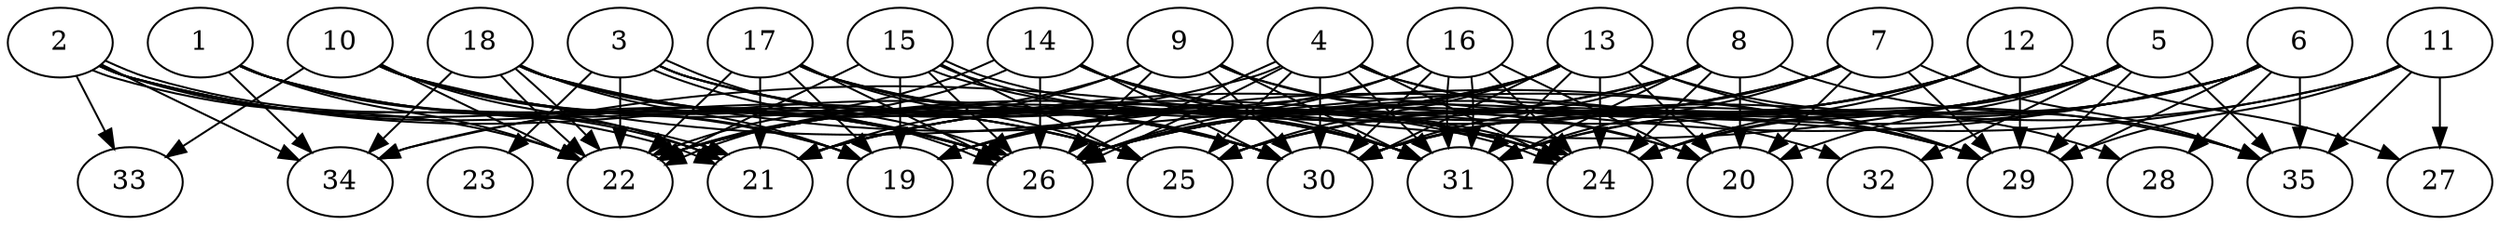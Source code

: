 // DAG automatically generated by daggen at Thu Oct  3 14:05:37 2019
// ./daggen --dot -n 35 --ccr 0.3 --fat 0.9 --regular 0.7 --density 0.9 --mindata 5242880 --maxdata 52428800 
digraph G {
  1 [size="30320640", alpha="0.16", expect_size="9096192"] 
  1 -> 19 [size ="9096192"]
  1 -> 21 [size ="9096192"]
  1 -> 22 [size ="9096192"]
  1 -> 25 [size ="9096192"]
  1 -> 26 [size ="9096192"]
  1 -> 34 [size ="9096192"]
  2 [size="26002773", alpha="0.09", expect_size="7800832"] 
  2 -> 21 [size ="7800832"]
  2 -> 21 [size ="7800832"]
  2 -> 22 [size ="7800832"]
  2 -> 25 [size ="7800832"]
  2 -> 26 [size ="7800832"]
  2 -> 30 [size ="7800832"]
  2 -> 33 [size ="7800832"]
  2 -> 34 [size ="7800832"]
  3 [size="163717120", alpha="0.02", expect_size="49115136"] 
  3 -> 22 [size ="49115136"]
  3 -> 23 [size ="49115136"]
  3 -> 24 [size ="49115136"]
  3 -> 26 [size ="49115136"]
  3 -> 26 [size ="49115136"]
  3 -> 30 [size ="49115136"]
  3 -> 31 [size ="49115136"]
  4 [size="80578560", alpha="0.12", expect_size="24173568"] 
  4 -> 24 [size ="24173568"]
  4 -> 25 [size ="24173568"]
  4 -> 26 [size ="24173568"]
  4 -> 26 [size ="24173568"]
  4 -> 29 [size ="24173568"]
  4 -> 30 [size ="24173568"]
  4 -> 31 [size ="24173568"]
  4 -> 34 [size ="24173568"]
  4 -> 35 [size ="24173568"]
  5 [size="29542400", alpha="0.12", expect_size="8862720"] 
  5 -> 20 [size ="8862720"]
  5 -> 24 [size ="8862720"]
  5 -> 25 [size ="8862720"]
  5 -> 26 [size ="8862720"]
  5 -> 29 [size ="8862720"]
  5 -> 30 [size ="8862720"]
  5 -> 31 [size ="8862720"]
  5 -> 32 [size ="8862720"]
  5 -> 34 [size ="8862720"]
  5 -> 35 [size ="8862720"]
  6 [size="136195413", alpha="0.19", expect_size="40858624"] 
  6 -> 21 [size ="40858624"]
  6 -> 24 [size ="40858624"]
  6 -> 26 [size ="40858624"]
  6 -> 28 [size ="40858624"]
  6 -> 29 [size ="40858624"]
  6 -> 30 [size ="40858624"]
  6 -> 31 [size ="40858624"]
  6 -> 35 [size ="40858624"]
  7 [size="34150400", alpha="0.11", expect_size="10245120"] 
  7 -> 20 [size ="10245120"]
  7 -> 21 [size ="10245120"]
  7 -> 22 [size ="10245120"]
  7 -> 25 [size ="10245120"]
  7 -> 29 [size ="10245120"]
  7 -> 31 [size ="10245120"]
  7 -> 35 [size ="10245120"]
  8 [size="156750507", alpha="0.18", expect_size="47025152"] 
  8 -> 19 [size ="47025152"]
  8 -> 20 [size ="47025152"]
  8 -> 22 [size ="47025152"]
  8 -> 24 [size ="47025152"]
  8 -> 30 [size ="47025152"]
  8 -> 31 [size ="47025152"]
  8 -> 35 [size ="47025152"]
  9 [size="100034560", alpha="0.18", expect_size="30010368"] 
  9 -> 20 [size ="30010368"]
  9 -> 21 [size ="30010368"]
  9 -> 22 [size ="30010368"]
  9 -> 26 [size ="30010368"]
  9 -> 30 [size ="30010368"]
  9 -> 31 [size ="30010368"]
  9 -> 32 [size ="30010368"]
  10 [size="67727360", alpha="0.01", expect_size="20318208"] 
  10 -> 19 [size ="20318208"]
  10 -> 21 [size ="20318208"]
  10 -> 22 [size ="20318208"]
  10 -> 25 [size ="20318208"]
  10 -> 26 [size ="20318208"]
  10 -> 29 [size ="20318208"]
  10 -> 30 [size ="20318208"]
  10 -> 33 [size ="20318208"]
  11 [size="96467627", alpha="0.08", expect_size="28940288"] 
  11 -> 19 [size ="28940288"]
  11 -> 27 [size ="28940288"]
  11 -> 29 [size ="28940288"]
  11 -> 30 [size ="28940288"]
  11 -> 35 [size ="28940288"]
  12 [size="65918293", alpha="0.10", expect_size="19775488"] 
  12 -> 21 [size ="19775488"]
  12 -> 24 [size ="19775488"]
  12 -> 25 [size ="19775488"]
  12 -> 26 [size ="19775488"]
  12 -> 27 [size ="19775488"]
  12 -> 29 [size ="19775488"]
  12 -> 30 [size ="19775488"]
  13 [size="139506347", alpha="0.18", expect_size="41851904"] 
  13 -> 20 [size ="41851904"]
  13 -> 21 [size ="41851904"]
  13 -> 22 [size ="41851904"]
  13 -> 24 [size ="41851904"]
  13 -> 25 [size ="41851904"]
  13 -> 26 [size ="41851904"]
  13 -> 28 [size ="41851904"]
  13 -> 29 [size ="41851904"]
  13 -> 30 [size ="41851904"]
  13 -> 31 [size ="41851904"]
  14 [size="153067520", alpha="0.15", expect_size="45920256"] 
  14 -> 20 [size ="45920256"]
  14 -> 22 [size ="45920256"]
  14 -> 22 [size ="45920256"]
  14 -> 24 [size ="45920256"]
  14 -> 26 [size ="45920256"]
  14 -> 30 [size ="45920256"]
  14 -> 31 [size ="45920256"]
  15 [size="89862827", alpha="0.09", expect_size="26958848"] 
  15 -> 19 [size ="26958848"]
  15 -> 22 [size ="26958848"]
  15 -> 24 [size ="26958848"]
  15 -> 24 [size ="26958848"]
  15 -> 25 [size ="26958848"]
  15 -> 26 [size ="26958848"]
  15 -> 31 [size ="26958848"]
  16 [size="26637653", alpha="0.10", expect_size="7991296"] 
  16 -> 19 [size ="7991296"]
  16 -> 20 [size ="7991296"]
  16 -> 24 [size ="7991296"]
  16 -> 26 [size ="7991296"]
  16 -> 30 [size ="7991296"]
  16 -> 31 [size ="7991296"]
  16 -> 31 [size ="7991296"]
  17 [size="22551893", alpha="0.09", expect_size="6765568"] 
  17 -> 19 [size ="6765568"]
  17 -> 21 [size ="6765568"]
  17 -> 22 [size ="6765568"]
  17 -> 24 [size ="6765568"]
  17 -> 25 [size ="6765568"]
  17 -> 26 [size ="6765568"]
  17 -> 30 [size ="6765568"]
  17 -> 31 [size ="6765568"]
  18 [size="107451733", alpha="0.15", expect_size="32235520"] 
  18 -> 19 [size ="32235520"]
  18 -> 22 [size ="32235520"]
  18 -> 22 [size ="32235520"]
  18 -> 26 [size ="32235520"]
  18 -> 29 [size ="32235520"]
  18 -> 30 [size ="32235520"]
  18 -> 31 [size ="32235520"]
  18 -> 34 [size ="32235520"]
  19 [size="92535467", alpha="0.09", expect_size="27760640"] 
  20 [size="79595520", alpha="0.20", expect_size="23878656"] 
  21 [size="88251733", alpha="0.13", expect_size="26475520"] 
  22 [size="148780373", alpha="0.06", expect_size="44634112"] 
  23 [size="70314667", alpha="0.19", expect_size="21094400"] 
  24 [size="56357547", alpha="0.19", expect_size="16907264"] 
  25 [size="19350187", alpha="0.01", expect_size="5805056"] 
  26 [size="89449813", alpha="0.18", expect_size="26834944"] 
  27 [size="171264000", alpha="0.17", expect_size="51379200"] 
  28 [size="83872427", alpha="0.14", expect_size="25161728"] 
  29 [size="40802987", alpha="0.02", expect_size="12240896"] 
  30 [size="110161920", alpha="0.15", expect_size="33048576"] 
  31 [size="109346133", alpha="0.19", expect_size="32803840"] 
  32 [size="51196587", alpha="0.09", expect_size="15358976"] 
  33 [size="101526187", alpha="0.15", expect_size="30457856"] 
  34 [size="92009813", alpha="0.17", expect_size="27602944"] 
  35 [size="85749760", alpha="0.09", expect_size="25724928"] 
}
